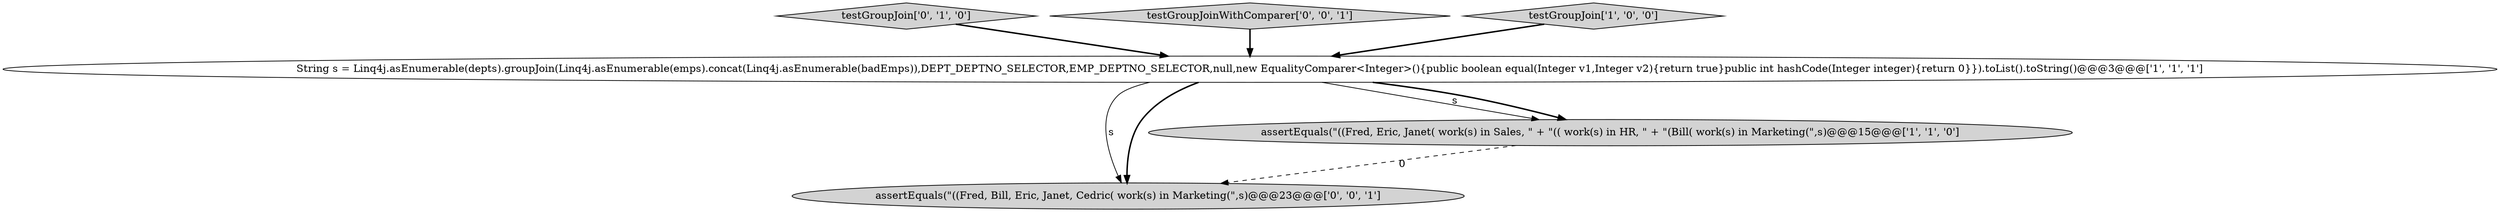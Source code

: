 digraph {
3 [style = filled, label = "testGroupJoin['0', '1', '0']", fillcolor = lightgray, shape = diamond image = "AAA0AAABBB2BBB"];
5 [style = filled, label = "assertEquals(\"((Fred, Bill, Eric, Janet, Cedric( work(s) in Marketing(\",s)@@@23@@@['0', '0', '1']", fillcolor = lightgray, shape = ellipse image = "AAA0AAABBB3BBB"];
0 [style = filled, label = "String s = Linq4j.asEnumerable(depts).groupJoin(Linq4j.asEnumerable(emps).concat(Linq4j.asEnumerable(badEmps)),DEPT_DEPTNO_SELECTOR,EMP_DEPTNO_SELECTOR,null,new EqualityComparer<Integer>(){public boolean equal(Integer v1,Integer v2){return true}public int hashCode(Integer integer){return 0}}).toList().toString()@@@3@@@['1', '1', '1']", fillcolor = white, shape = ellipse image = "AAA0AAABBB1BBB"];
4 [style = filled, label = "testGroupJoinWithComparer['0', '0', '1']", fillcolor = lightgray, shape = diamond image = "AAA0AAABBB3BBB"];
2 [style = filled, label = "testGroupJoin['1', '0', '0']", fillcolor = lightgray, shape = diamond image = "AAA0AAABBB1BBB"];
1 [style = filled, label = "assertEquals(\"((Fred, Eric, Janet( work(s) in Sales, \" + \"(( work(s) in HR, \" + \"(Bill( work(s) in Marketing(\",s)@@@15@@@['1', '1', '0']", fillcolor = lightgray, shape = ellipse image = "AAA0AAABBB1BBB"];
0->1 [style = solid, label="s"];
2->0 [style = bold, label=""];
1->5 [style = dashed, label="0"];
0->1 [style = bold, label=""];
0->5 [style = solid, label="s"];
3->0 [style = bold, label=""];
4->0 [style = bold, label=""];
0->5 [style = bold, label=""];
}
